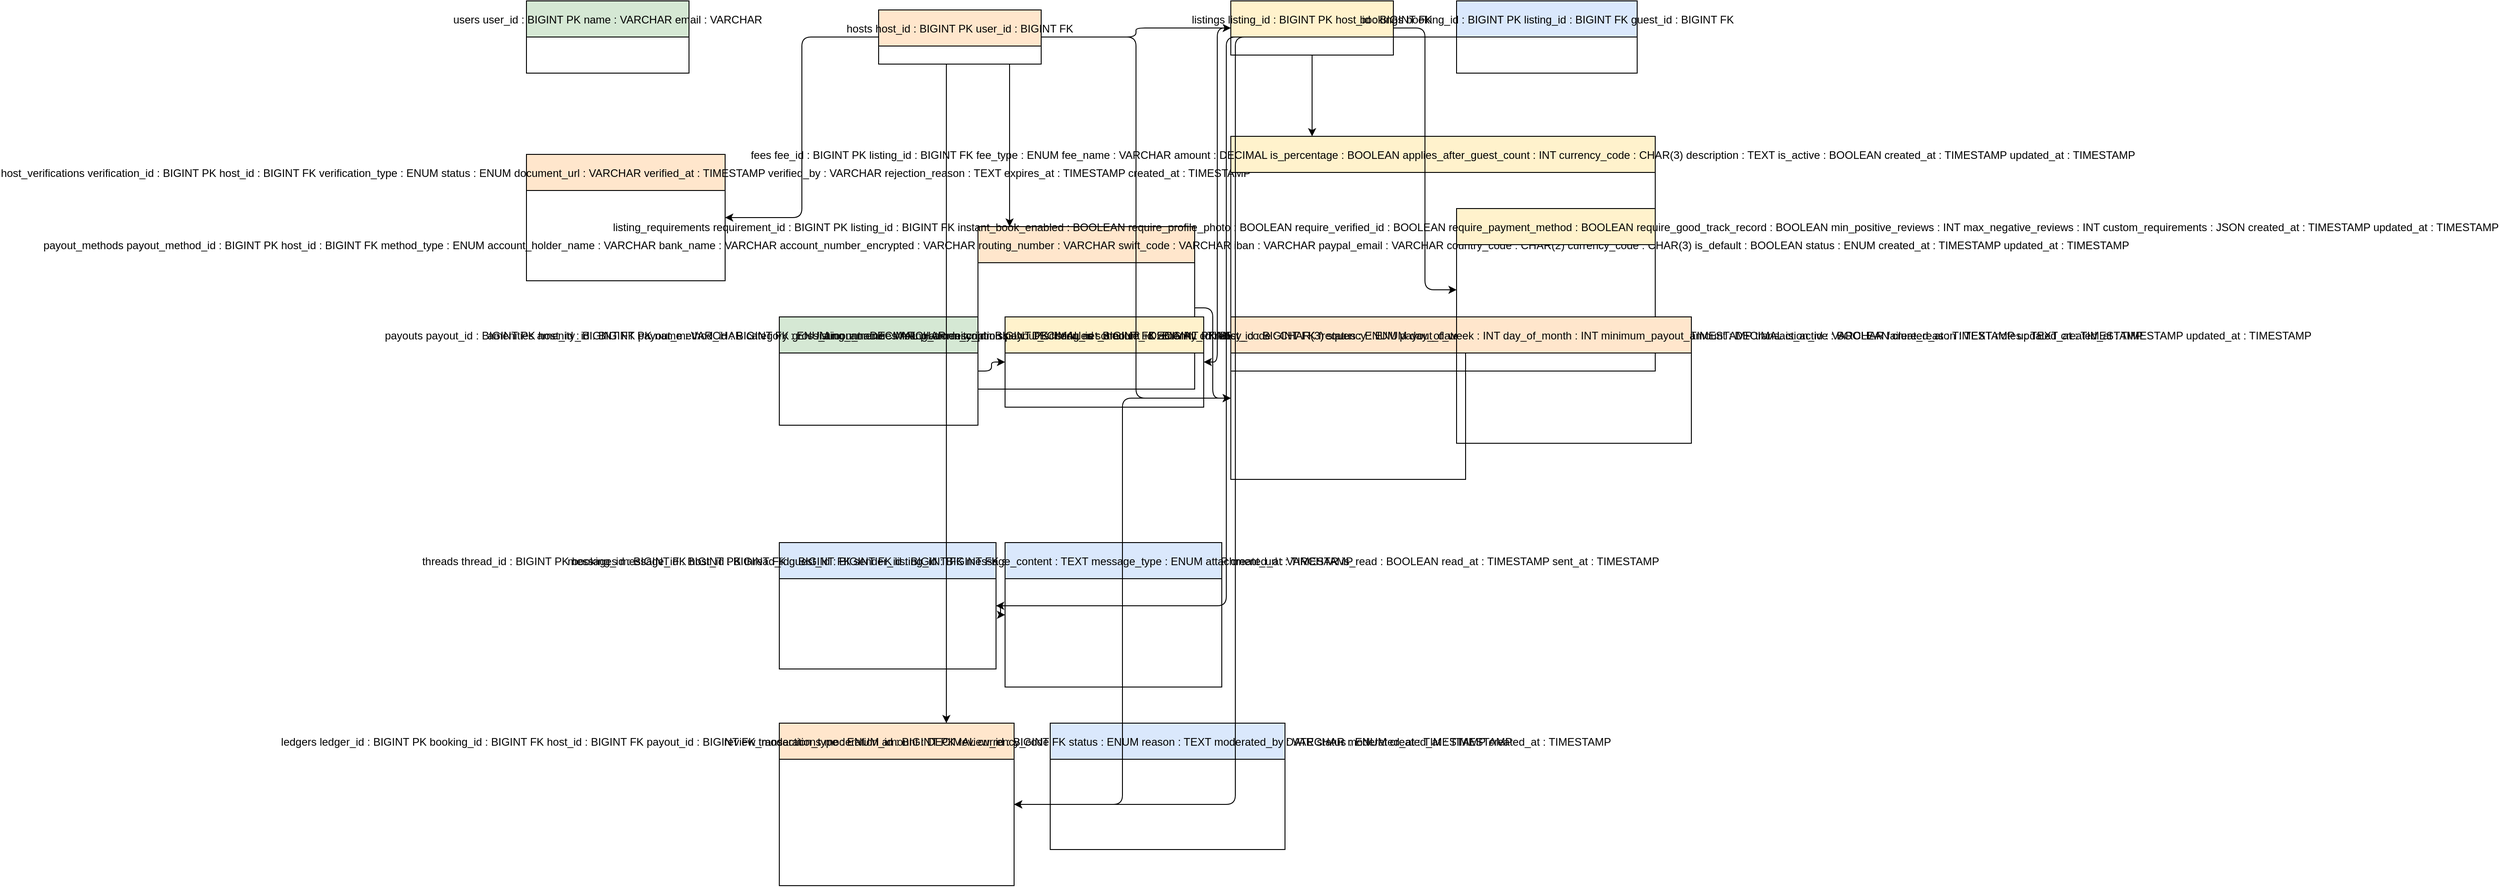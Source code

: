 <mxfile version="28.2.8">
  <diagram name="AIRBnB_Full_ERD" id="airbnb_full_erd">
    <mxGraphModel dx="3026" dy="743" grid="1" gridSize="10" guides="1" tooltips="1" connect="1" arrows="1" fold="1" page="1" pageScale="1" pageWidth="1600" pageHeight="1200" math="0" shadow="0">
      <root>
        <mxCell id="0" />
        <mxCell id="1" parent="0" />
        <mxCell id="users" value="users user_id : BIGINT PK name : VARCHAR email : VARCHAR" style="shape=table;fillColor=#D5E8D4;fontColor=#000000;" parent="1" vertex="1">
          <mxGeometry x="-230" y="50" width="180" height="80" as="geometry" />
        </mxCell>
        <mxCell id="hosts" value="hosts host_id : BIGINT PK user_id : BIGINT FK" style="shape=table;fillColor=#FFE6CC;fontColor=#000000;" parent="1" vertex="1">
          <mxGeometry x="160" y="60" width="180" height="60" as="geometry" />
        </mxCell>
        <mxCell id="listings" value="listings listing_id : BIGINT PK host_id : BIGINT FK" style="shape=table;fillColor=#FFF2CC;fontColor=#000000;" parent="1" vertex="1">
          <mxGeometry x="550" y="50" width="180" height="60" as="geometry" />
        </mxCell>
        <mxCell id="bookings" value="bookings booking_id : BIGINT PK listing_id : BIGINT FK guest_id : BIGINT FK" style="shape=table;fillColor=#DAE8FC;fontColor=#000000;" parent="1" vertex="1">
          <mxGeometry x="800" y="50" width="200" height="80" as="geometry" />
        </mxCell>
        <mxCell id="host_verifications" value="host_verifications verification_id : BIGINT PK host_id : BIGINT FK verification_type : ENUM status : ENUM document_url : VARCHAR verified_at : TIMESTAMP verified_by : VARCHAR rejection_reason : TEXT expires_at : TIMESTAMP created_at : TIMESTAMP" style="shape=table;fillColor=#FFE6CC;fontColor=#000000;" parent="1" vertex="1">
          <mxGeometry x="-230" y="220" width="220" height="140" as="geometry" />
        </mxCell>
        <mxCell id="payout_methods" value="payout_methods payout_method_id : BIGINT PK host_id : BIGINT FK method_type : ENUM account_holder_name : VARCHAR bank_name : VARCHAR account_number_encrypted : VARCHAR routing_number : VARCHAR swift_code : VARCHAR iban : VARCHAR paypal_email : VARCHAR country_code : CHAR(2) currency_code : CHAR(3) is_default : BOOLEAN status : ENUM created_at : TIMESTAMP updated_at : TIMESTAMP" style="shape=table;fillColor=#FFE6CC;fontColor=#000000;" parent="1" vertex="1">
          <mxGeometry x="270" y="300" width="240" height="180" as="geometry" />
        </mxCell>
        <mxCell id="amenities" value="amenities amenity_id : BIGINT PK name : VARCHAR category : ENUM icon_name : VARCHAR description : TEXT is_active : BOOLEAN created_at : TIMESTAMP" style="shape=table;fillColor=#D5E8D4;fontColor=#000000;" parent="1" vertex="1">
          <mxGeometry x="50" y="400" width="220" height="120" as="geometry" />
        </mxCell>
        <mxCell id="listing_amenities" value="listing_amenities listing_amenity_id : BIGINT PK listing_id : BIGINT FK amenity_id : BIGINT FK added_at : TIMESTAMP" style="shape=table;fillColor=#FFF2CC;fontColor=#000000;" parent="1" vertex="1">
          <mxGeometry x="300" y="400" width="220" height="100" as="geometry" />
        </mxCell>
        <mxCell id="fees" value="fees fee_id : BIGINT PK listing_id : BIGINT FK fee_type : ENUM fee_name : VARCHAR amount : DECIMAL is_percentage : BOOLEAN applies_after_guest_count : INT currency_code : CHAR(3) description : TEXT is_active : BOOLEAN created_at : TIMESTAMP updated_at : TIMESTAMP" style="shape=table;fillColor=#FFF2CC;fontColor=#000000;" parent="1" vertex="1">
          <mxGeometry x="550" y="200" width="470" height="260" as="geometry" />
        </mxCell>
        <mxCell id="listing_requirements" value="listing_requirements requirement_id : BIGINT PK listing_id : BIGINT FK instant_book_enabled : BOOLEAN require_profile_photo : BOOLEAN require_verified_id : BOOLEAN require_payment_method : BOOLEAN require_good_track_record : BOOLEAN min_positive_reviews : INT max_negative_reviews : INT custom_requirements : JSON created_at : TIMESTAMP updated_at : TIMESTAMP" style="shape=table;fillColor=#FFF2CC;fontColor=#000000;" parent="fees" vertex="1">
          <mxGeometry x="250" y="80" width="220" height="180" as="geometry" />
        </mxCell>
        <mxCell id="threads" value="threads thread_id : BIGINT PK booking_id : BIGINT FK host_id : BIGINT FK guest_id : BIGINT FK listing_id : BIGINT FK status : ENUM last_message_at : TIMESTAMP created_at : TIMESTAMP" style="shape=table;fillColor=#DAE8FC;fontColor=#000000;" parent="1" vertex="1">
          <mxGeometry x="50" y="650" width="240" height="140" as="geometry" />
        </mxCell>
        <mxCell id="messages" value="messages message_id : BIGINT PK thread_id : BIGINT FK sender_id : BIGINT FK message_content : TEXT message_type : ENUM attachment_url : VARCHAR is_read : BOOLEAN read_at : TIMESTAMP sent_at : TIMESTAMP" style="shape=table;fillColor=#DAE8FC;fontColor=#000000;" parent="1" vertex="1">
          <mxGeometry x="300" y="650" width="240" height="160" as="geometry" />
        </mxCell>
        <mxCell id="payouts" value="payouts payout_id : BIGINT PK host_id : BIGINT FK payout_method_id : BIGINT FK gross_amount : DECIMAL platform_commission : DECIMAL net_amount : DECIMAL currency_code : CHAR(3) status : ENUM payout_date : DATE scheduled_date : DATE completed_at : TIMESTAMP transaction_id : VARCHAR failure_reason : TEXT notes : TEXT created_at : TIMESTAMP updated_at : TIMESTAMP" style="shape=table;fillColor=#FFE6CC;fontColor=#000000;" parent="1" vertex="1">
          <mxGeometry x="550" y="400" width="260" height="180" as="geometry" />
        </mxCell>
        <mxCell id="payout_schedules" value="payout_schedules schedule_id : BIGINT PK host_id : BIGINT FK frequency : ENUM day_of_week : INT day_of_month : INT minimum_payout_amount : DECIMAL is_active : BOOLEAN created_at : TIMESTAMP updated_at : TIMESTAMP" style="shape=table;fillColor=#FFE6CC;fontColor=#000000;" parent="1" vertex="1">
          <mxGeometry x="800" y="400" width="260" height="140" as="geometry" />
        </mxCell>
        <mxCell id="ledgers" value="ledgers ledger_id : BIGINT PK booking_id : BIGINT FK host_id : BIGINT FK payout_id : BIGINT FK transaction_type : ENUM amount : DECIMAL currency_code : CHAR(3) description : TEXT transaction_date : DATE status : ENUM created_at : TIMESTAMP" style="shape=table;fillColor=#FFE6CC;fontColor=#000000;" parent="1" vertex="1">
          <mxGeometry x="50" y="850" width="260" height="180" as="geometry" />
        </mxCell>
        <mxCell id="review_moderations" value="review_moderations moderation_id : BIGINT PK review_id : BIGINT FK status : ENUM reason : TEXT moderated_by : VARCHAR moderated_at : TIMESTAMP created_at : TIMESTAMP" style="shape=table;fillColor=#DAE8FC;fontColor=#000000;" parent="1" vertex="1">
          <mxGeometry x="350" y="850" width="260" height="140" as="geometry" />
        </mxCell>
        <mxCell id="edge_hosts_host_verifications" style="edgeStyle=elbowEdgeStyle;rounded=1;" parent="1" source="hosts" target="host_verifications" edge="1">
          <mxGeometry relative="1" as="geometry" />
        </mxCell>
        <mxCell id="edge_hosts_payout_methods" style="edgeStyle=elbowEdgeStyle;rounded=1;" parent="1" source="hosts" target="payout_methods" edge="1">
          <mxGeometry relative="1" as="geometry" />
        </mxCell>
        <mxCell id="edge_hosts_listings" style="edgeStyle=elbowEdgeStyle;rounded=1;" parent="1" source="hosts" target="listings" edge="1">
          <mxGeometry relative="1" as="geometry" />
        </mxCell>
        <mxCell id="edge_listings_fees" style="edgeStyle=elbowEdgeStyle;rounded=1;" parent="1" source="listings" target="fees" edge="1">
          <mxGeometry relative="1" as="geometry" />
        </mxCell>
        <mxCell id="edge_listings_listing_requirements" style="edgeStyle=elbowEdgeStyle;rounded=1;" parent="1" source="listings" target="listing_requirements" edge="1">
          <mxGeometry relative="1" as="geometry" />
        </mxCell>
        <mxCell id="edge_listings_listing_amenities" style="edgeStyle=elbowEdgeStyle;rounded=1;" parent="1" source="listings" target="listing_amenities" edge="1">
          <mxGeometry relative="1" as="geometry" />
        </mxCell>
        <mxCell id="edge_amenities_listing_amenities" style="edgeStyle=elbowEdgeStyle;rounded=1;" parent="1" source="amenities" target="listing_amenities" edge="1">
          <mxGeometry relative="1" as="geometry" />
        </mxCell>
        <mxCell id="edge_bookings_threads" style="edgeStyle=elbowEdgeStyle;rounded=1;" parent="1" source="bookings" target="threads" edge="1">
          <mxGeometry relative="1" as="geometry" />
        </mxCell>
        <mxCell id="edge_threads_messages" style="edgeStyle=elbowEdgeStyle;rounded=1;" parent="1" source="threads" target="messages" edge="1">
          <mxGeometry relative="1" as="geometry" />
        </mxCell>
        <mxCell id="edge_hosts_payouts" style="edgeStyle=elbowEdgeStyle;rounded=1;" parent="1" source="hosts" target="payouts" edge="1">
          <mxGeometry relative="1" as="geometry" />
        </mxCell>
        <mxCell id="edge_payout_methods_payouts" style="edgeStyle=elbowEdgeStyle;rounded=1;" parent="1" source="payout_methods" target="payouts" edge="1">
          <mxGeometry relative="1" as="geometry" />
        </mxCell>
        <mxCell id="edge_bookings_ledgers" style="edgeStyle=elbowEdgeStyle;rounded=1;" parent="1" source="bookings" target="ledgers" edge="1">
          <mxGeometry relative="1" as="geometry" />
        </mxCell>
        <mxCell id="edge_hosts_ledgers" style="edgeStyle=elbowEdgeStyle;rounded=1;" parent="1" source="hosts" target="ledgers" edge="1">
          <mxGeometry relative="1" as="geometry" />
        </mxCell>
        <mxCell id="edge_payouts_ledgers" style="edgeStyle=elbowEdgeStyle;rounded=1;" parent="1" source="payouts" target="ledgers" edge="1">
          <mxGeometry relative="1" as="geometry" />
        </mxCell>
      </root>
    </mxGraphModel>
  </diagram>
</mxfile>
